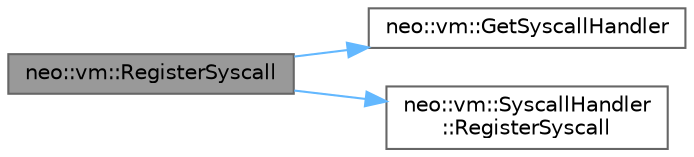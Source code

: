 digraph "neo::vm::RegisterSyscall"
{
 // LATEX_PDF_SIZE
  bgcolor="transparent";
  edge [fontname=Helvetica,fontsize=10,labelfontname=Helvetica,labelfontsize=10];
  node [fontname=Helvetica,fontsize=10,shape=box,height=0.2,width=0.4];
  rankdir="LR";
  Node1 [id="Node000001",label="neo::vm::RegisterSyscall",height=0.2,width=0.4,color="gray40", fillcolor="grey60", style="filled", fontcolor="black",tooltip="Register a system call handler."];
  Node1 -> Node2 [id="edge1_Node000001_Node000002",color="steelblue1",style="solid",tooltip=" "];
  Node2 [id="Node000002",label="neo::vm::GetSyscallHandler",height=0.2,width=0.4,color="grey40", fillcolor="white", style="filled",URL="$namespaceneo_1_1vm.html#a77d32f500cf2ac4560cad876265d49c5",tooltip=" "];
  Node1 -> Node3 [id="edge2_Node000001_Node000003",color="steelblue1",style="solid",tooltip=" "];
  Node3 [id="Node000003",label="neo::vm::SyscallHandler\l::RegisterSyscall",height=0.2,width=0.4,color="grey40", fillcolor="white", style="filled",URL="$classneo_1_1vm_1_1_syscall_handler.html#a0928ca5c93f2cd44bde16500ab4a0e51",tooltip=" "];
}
